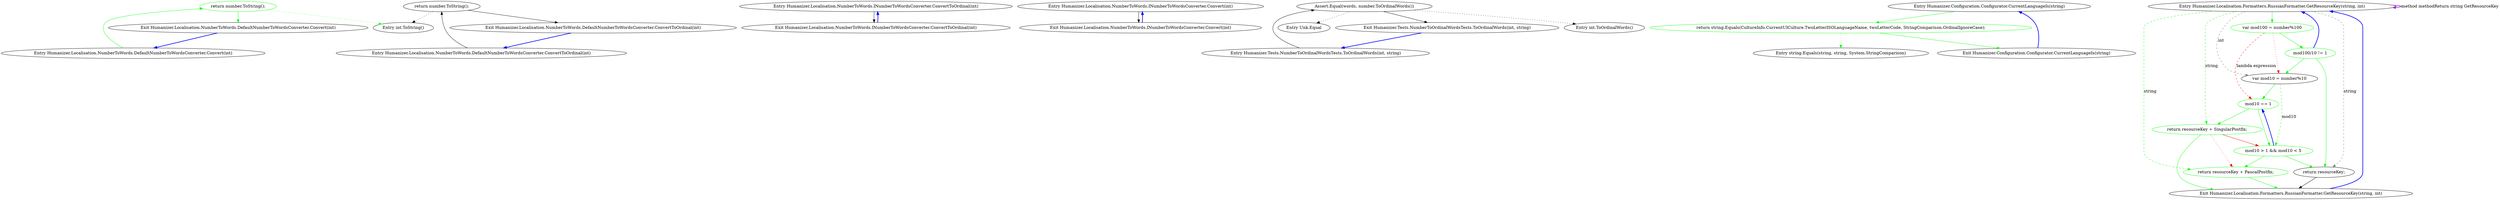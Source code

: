 digraph  {
m1_3 [label="Entry int.ToString()", span="0-0", cluster="int.ToString()", file="DefaultNumberToWordsConverter.cs"];
m1_0 [label="Entry Humanizer.Localisation.NumberToWords.DefaultNumberToWordsConverter.Convert(int)", span="4-4", cluster="Humanizer.Localisation.NumberToWords.DefaultNumberToWordsConverter.Convert(int)", file="DefaultNumberToWordsConverter.cs"];
m1_1 [label="return number.ToString();", span="6-6", cluster="Humanizer.Localisation.NumberToWords.DefaultNumberToWordsConverter.Convert(int)", color=green, community=0, file="DefaultNumberToWordsConverter.cs"];
m1_2 [label="Exit Humanizer.Localisation.NumberToWords.DefaultNumberToWordsConverter.Convert(int)", span="4-4", cluster="Humanizer.Localisation.NumberToWords.DefaultNumberToWordsConverter.Convert(int)", file="DefaultNumberToWordsConverter.cs"];
m1_4 [label="Entry Humanizer.Localisation.NumberToWords.DefaultNumberToWordsConverter.ConvertToOrdinal(int)", span="9-9", cluster="Humanizer.Localisation.NumberToWords.DefaultNumberToWordsConverter.ConvertToOrdinal(int)", file="DefaultNumberToWordsConverter.cs"];
m1_5 [label="return number.ToString();", span="11-11", cluster="Humanizer.Localisation.NumberToWords.DefaultNumberToWordsConverter.ConvertToOrdinal(int)", file="DefaultNumberToWordsConverter.cs"];
m1_6 [label="Exit Humanizer.Localisation.NumberToWords.DefaultNumberToWordsConverter.ConvertToOrdinal(int)", span="9-9", cluster="Humanizer.Localisation.NumberToWords.DefaultNumberToWordsConverter.ConvertToOrdinal(int)", file="DefaultNumberToWordsConverter.cs"];
m6_2 [label="Entry Humanizer.Localisation.NumberToWords.INumberToWordsConverter.ConvertToOrdinal(int)", span="19-19", cluster="Humanizer.Localisation.NumberToWords.INumberToWordsConverter.ConvertToOrdinal(int)", file="INumberToWordsConverter.cs"];
m6_3 [label="Exit Humanizer.Localisation.NumberToWords.INumberToWordsConverter.ConvertToOrdinal(int)", span="19-19", cluster="Humanizer.Localisation.NumberToWords.INumberToWordsConverter.ConvertToOrdinal(int)", file="INumberToWordsConverter.cs"];
m6_0 [label="Entry Humanizer.Localisation.NumberToWords.INumberToWordsConverter.Convert(int)", span="12-12", cluster="Humanizer.Localisation.NumberToWords.INumberToWordsConverter.Convert(int)", file="INumberToWordsConverter.cs"];
m6_1 [label="Exit Humanizer.Localisation.NumberToWords.INumberToWordsConverter.Convert(int)", span="12-12", cluster="Humanizer.Localisation.NumberToWords.INumberToWordsConverter.Convert(int)", file="INumberToWordsConverter.cs"];
m7_4 [label="Entry Unk.Equal", span="", cluster="Unk.Equal", file="NumberToOrdinalWordsTests.cs"];
m7_0 [label="Entry Humanizer.Tests.NumberToOrdinalWordsTests.ToOrdinalWords(int, string)", span="50-50", cluster="Humanizer.Tests.NumberToOrdinalWordsTests.ToOrdinalWords(int, string)", file="NumberToOrdinalWordsTests.cs"];
m7_1 [label="Assert.Equal(words, number.ToOrdinalWords())", span="52-52", cluster="Humanizer.Tests.NumberToOrdinalWordsTests.ToOrdinalWords(int, string)", file="NumberToOrdinalWordsTests.cs"];
m7_2 [label="Exit Humanizer.Tests.NumberToOrdinalWordsTests.ToOrdinalWords(int, string)", span="50-50", cluster="Humanizer.Tests.NumberToOrdinalWordsTests.ToOrdinalWords(int, string)", file="NumberToOrdinalWordsTests.cs"];
m7_3 [label="Entry int.ToOrdinalWords()", span="35-35", cluster="int.ToOrdinalWords()", file="NumberToOrdinalWordsTests.cs"];
m8_0 [label="Entry Humanizer.Configuration.Configurator.CurrentLanguageIs(string)", span="34-34", cluster="Humanizer.Configuration.Configurator.CurrentLanguageIs(string)", file="NumberToWordsExtension.cs"];
m8_1 [label="return string.Equals(CultureInfo.CurrentUICulture.TwoLetterISOLanguageName, twoLetterCode, StringComparison.OrdinalIgnoreCase);", span="36-36", cluster="Humanizer.Configuration.Configurator.CurrentLanguageIs(string)", color=green, community=0, file="NumberToWordsExtension.cs"];
m8_2 [label="Exit Humanizer.Configuration.Configurator.CurrentLanguageIs(string)", span="34-34", cluster="Humanizer.Configuration.Configurator.CurrentLanguageIs(string)", file="NumberToWordsExtension.cs"];
m8_3 [label="Entry string.Equals(string, string, System.StringComparison)", span="0-0", cluster="string.Equals(string, string, System.StringComparison)", file="NumberToWordsExtension.cs"];
m10_0 [label="Entry Humanizer.Localisation.Formatters.RussianFormatter.GetResourceKey(string, int)", span="7-7", cluster="Humanizer.Localisation.Formatters.RussianFormatter.GetResourceKey(string, int)", file="RussianFormatter.cs"];
m10_1 [label="var mod100 = number%100", span="9-9", cluster="Humanizer.Localisation.Formatters.RussianFormatter.GetResourceKey(string, int)", color=green, community=0, file="RussianFormatter.cs"];
m10_2 [label="mod100/10 != 1", span="10-10", cluster="Humanizer.Localisation.Formatters.RussianFormatter.GetResourceKey(string, int)", file="RussianFormatter.cs", color=green, community=0];
m10_7 [label="return resourceKey + PaucalPostfix;", span="18-18", cluster="Humanizer.Localisation.Formatters.RussianFormatter.GetResourceKey(string, int)", file="RussianFormatter.cs", color=green, community=0];
m10_4 [label="mod10 == 1", span="14-14", cluster="Humanizer.Localisation.Formatters.RussianFormatter.GetResourceKey(string, int)", file="RussianFormatter.cs", color=green, community=0];
m10_5 [label="return resourceKey + SingularPostfix;", span="15-15", cluster="Humanizer.Localisation.Formatters.RussianFormatter.GetResourceKey(string, int)", color=green, community=0, file="RussianFormatter.cs"];
m10_6 [label="mod10 > 1 && mod10 < 5", span="17-17", cluster="Humanizer.Localisation.Formatters.RussianFormatter.GetResourceKey(string, int)", file="RussianFormatter.cs", color=green, community=0];
m10_3 [label="var mod10 = number%10", span="12-12", cluster="Humanizer.Localisation.Formatters.RussianFormatter.GetResourceKey(string, int)", file="RussianFormatter.cs"];
m10_8 [label="return resourceKey;", span="21-21", cluster="Humanizer.Localisation.Formatters.RussianFormatter.GetResourceKey(string, int)", file="RussianFormatter.cs"];
m10_9 [label="Exit Humanizer.Localisation.Formatters.RussianFormatter.GetResourceKey(string, int)", span="7-7", cluster="Humanizer.Localisation.Formatters.RussianFormatter.GetResourceKey(string, int)", file="RussianFormatter.cs"];
m1_0 -> m1_1  [key=0, style=solid, color=green];
m1_1 -> m1_2  [key=0, style=solid, color=green];
m1_1 -> m1_3  [key=2, style=dotted, color=green];
m1_2 -> m1_0  [key=0, style=bold, color=blue];
m1_4 -> m1_5  [key=0, style=solid];
m1_5 -> m1_3  [key=2, style=dotted];
m1_5 -> m1_6  [key=0, style=solid];
m1_6 -> m1_4  [key=0, style=bold, color=blue];
m6_2 -> m6_3  [key=0, style=solid];
m6_3 -> m6_2  [key=0, style=bold, color=blue];
m6_0 -> m6_1  [key=0, style=solid];
m6_1 -> m6_0  [key=0, style=bold, color=blue];
m7_0 -> m7_1  [key=0, style=solid];
m7_1 -> m7_2  [key=0, style=solid];
m7_1 -> m7_3  [key=2, style=dotted];
m7_1 -> m7_4  [key=2, style=dotted];
m7_2 -> m7_0  [key=0, style=bold, color=blue];
m8_0 -> m8_1  [key=0, style=solid, color=green];
m8_1 -> m8_2  [key=0, style=solid, color=green];
m8_1 -> m8_3  [key=2, style=dotted, color=green];
m8_2 -> m8_0  [key=0, style=bold, color=blue];
m10_0 -> m10_1  [key=0, style=solid, color=green];
m10_0 -> m10_5  [key=1, style=dashed, color=green, label=string];
m10_0 -> m10_7  [key=1, style=dashed, color=green, label=string];
m10_0 -> m10_0  [key=3, color=darkorchid, style=bold, label="method methodReturn string GetResourceKey"];
m10_0 -> m10_3  [key=1, style=dashed, color=darkseagreen4, label=int];
m10_0 -> m10_8  [key=1, style=dashed, color=darkseagreen4, label=string];
m10_1 -> m10_2  [key=0, style=solid, color=green];
m10_1 -> m10_3  [key=2, style=dotted, color=red];
m10_1 -> m10_4  [key=1, style=dashed, color=red, label="lambda expression"];
m10_2 -> m10_0  [key=0, style=bold, color=blue];
m10_2 -> m10_3  [key=0, style=solid, color=green];
m10_2 -> m10_8  [key=0, style=solid, color=green];
m10_7 -> m10_9  [key=0, style=solid, color=green];
m10_4 -> m10_5  [key=0, style=solid, color=green];
m10_4 -> m10_6  [key=0, style=solid, color=green];
m10_5 -> m10_6  [key=0, style=solid, color=red];
m10_5 -> m10_7  [key=2, style=dotted, color=red];
m10_5 -> m10_9  [key=0, style=solid, color=green];
m10_6 -> m10_4  [key=0, style=bold, color=blue];
m10_6 -> m10_7  [key=0, style=solid, color=green];
m10_6 -> m10_8  [key=0, style=solid, color=green];
m10_3 -> m10_4  [key=0, style=solid, color=green];
m10_3 -> m10_6  [key=1, style=dashed, color=green, label=mod10];
m10_8 -> m10_9  [key=0, style=solid];
m10_9 -> m10_0  [key=0, style=bold, color=blue];
}
